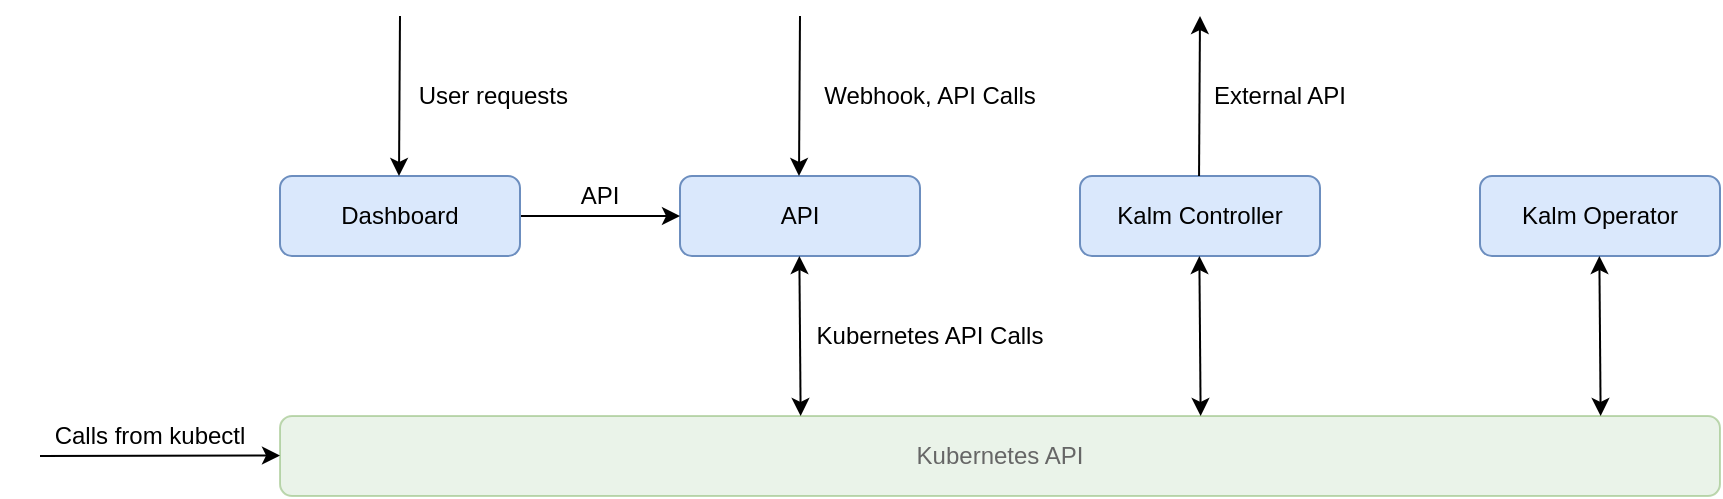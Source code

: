 <mxfile version="14.4.7" type="github">
  <diagram id="dQ7SL4ZZg3dn1iOW7daZ" name="Page-1">
    <mxGraphModel dx="1811" dy="490" grid="1" gridSize="10" guides="1" tooltips="1" connect="1" arrows="1" fold="1" page="1" pageScale="1" pageWidth="827" pageHeight="1169" math="0" shadow="0">
      <root>
        <mxCell id="0" />
        <mxCell id="1" parent="0" />
        <mxCell id="_B06GhfUAiwFSpYhdaKI-18" value="API" style="rounded=1;whiteSpace=wrap;html=1;fillColor=#dae8fc;strokeColor=#6c8ebf;" vertex="1" parent="1">
          <mxGeometry x="280" y="280" width="120" height="40" as="geometry" />
        </mxCell>
        <mxCell id="_B06GhfUAiwFSpYhdaKI-19" value="" style="endArrow=classic;html=1;" edge="1" parent="1">
          <mxGeometry width="50" height="50" relative="1" as="geometry">
            <mxPoint x="340" y="200" as="sourcePoint" />
            <mxPoint x="339.5" y="280" as="targetPoint" />
          </mxGeometry>
        </mxCell>
        <mxCell id="_B06GhfUAiwFSpYhdaKI-20" value="Webhook, API Calls" style="text;html=1;strokeColor=none;fillColor=none;align=center;verticalAlign=middle;whiteSpace=wrap;rounded=0;" vertex="1" parent="1">
          <mxGeometry x="330" y="230" width="150" height="20" as="geometry" />
        </mxCell>
        <mxCell id="_B06GhfUAiwFSpYhdaKI-22" style="edgeStyle=orthogonalEdgeStyle;rounded=0;orthogonalLoop=1;jettySize=auto;html=1;entryX=0;entryY=0.5;entryDx=0;entryDy=0;" edge="1" parent="1" source="_B06GhfUAiwFSpYhdaKI-21" target="_B06GhfUAiwFSpYhdaKI-18">
          <mxGeometry relative="1" as="geometry" />
        </mxCell>
        <mxCell id="_B06GhfUAiwFSpYhdaKI-21" value="Dashboard" style="rounded=1;whiteSpace=wrap;html=1;fillColor=#dae8fc;strokeColor=#6c8ebf;" vertex="1" parent="1">
          <mxGeometry x="80" y="280" width="120" height="40" as="geometry" />
        </mxCell>
        <mxCell id="_B06GhfUAiwFSpYhdaKI-23" value="API" style="text;html=1;strokeColor=none;fillColor=none;align=center;verticalAlign=middle;whiteSpace=wrap;rounded=0;" vertex="1" parent="1">
          <mxGeometry x="220" y="280" width="40" height="20" as="geometry" />
        </mxCell>
        <mxCell id="_B06GhfUAiwFSpYhdaKI-24" value="&lt;p style=&quot;line-height: 120%&quot;&gt;&lt;font color=&quot;#666666&quot;&gt;Kubernetes API&lt;/font&gt;&lt;/p&gt;" style="rounded=1;whiteSpace=wrap;html=1;fillColor=#d5e8d4;strokeColor=#82b366;opacity=50;" vertex="1" parent="1">
          <mxGeometry x="80" y="400" width="720" height="40" as="geometry" />
        </mxCell>
        <mxCell id="_B06GhfUAiwFSpYhdaKI-25" value="Kalm Controller" style="rounded=1;whiteSpace=wrap;html=1;fillColor=#dae8fc;strokeColor=#6c8ebf;" vertex="1" parent="1">
          <mxGeometry x="480" y="280" width="120" height="40" as="geometry" />
        </mxCell>
        <mxCell id="_B06GhfUAiwFSpYhdaKI-26" value="Kalm Operator" style="rounded=1;whiteSpace=wrap;html=1;fillColor=#dae8fc;strokeColor=#6c8ebf;" vertex="1" parent="1">
          <mxGeometry x="680" y="280" width="120" height="40" as="geometry" />
        </mxCell>
        <mxCell id="_B06GhfUAiwFSpYhdaKI-27" value="" style="endArrow=classic;html=1;" edge="1" parent="1">
          <mxGeometry width="50" height="50" relative="1" as="geometry">
            <mxPoint x="140" y="200" as="sourcePoint" />
            <mxPoint x="139.5" y="280" as="targetPoint" />
          </mxGeometry>
        </mxCell>
        <mxCell id="_B06GhfUAiwFSpYhdaKI-28" value="&amp;nbsp;User requests" style="text;html=1;strokeColor=none;fillColor=none;align=center;verticalAlign=middle;whiteSpace=wrap;rounded=0;" vertex="1" parent="1">
          <mxGeometry x="110" y="230" width="150" height="20" as="geometry" />
        </mxCell>
        <mxCell id="_B06GhfUAiwFSpYhdaKI-32" value="" style="endArrow=classic;startArrow=classic;html=1;entryX=0.5;entryY=1;entryDx=0;entryDy=0;exitX=0.362;exitY=0;exitDx=0;exitDy=0;exitPerimeter=0;" edge="1" parent="1">
          <mxGeometry width="50" height="50" relative="1" as="geometry">
            <mxPoint x="540.32" y="400" as="sourcePoint" />
            <mxPoint x="539.68" y="320" as="targetPoint" />
          </mxGeometry>
        </mxCell>
        <mxCell id="_B06GhfUAiwFSpYhdaKI-33" value="" style="endArrow=classic;startArrow=classic;html=1;entryX=0.5;entryY=1;entryDx=0;entryDy=0;exitX=0.362;exitY=0;exitDx=0;exitDy=0;exitPerimeter=0;" edge="1" parent="1">
          <mxGeometry width="50" height="50" relative="1" as="geometry">
            <mxPoint x="740.32" y="400" as="sourcePoint" />
            <mxPoint x="739.68" y="320" as="targetPoint" />
          </mxGeometry>
        </mxCell>
        <mxCell id="_B06GhfUAiwFSpYhdaKI-41" value="" style="endArrow=classic;startArrow=classic;html=1;entryX=0.5;entryY=1;entryDx=0;entryDy=0;exitX=0.362;exitY=0;exitDx=0;exitDy=0;exitPerimeter=0;" edge="1" parent="1">
          <mxGeometry width="50" height="50" relative="1" as="geometry">
            <mxPoint x="340.32" y="400" as="sourcePoint" />
            <mxPoint x="339.68" y="320" as="targetPoint" />
          </mxGeometry>
        </mxCell>
        <mxCell id="_B06GhfUAiwFSpYhdaKI-43" value="" style="endArrow=classic;html=1;" edge="1" parent="1">
          <mxGeometry width="50" height="50" relative="1" as="geometry">
            <mxPoint x="539.52" y="280" as="sourcePoint" />
            <mxPoint x="540" y="200" as="targetPoint" />
          </mxGeometry>
        </mxCell>
        <mxCell id="_B06GhfUAiwFSpYhdaKI-46" value="Kubernetes API Calls" style="text;html=1;strokeColor=none;fillColor=none;align=center;verticalAlign=middle;whiteSpace=wrap;rounded=0;" vertex="1" parent="1">
          <mxGeometry x="310" y="350" width="190" height="20" as="geometry" />
        </mxCell>
        <mxCell id="_B06GhfUAiwFSpYhdaKI-49" value="External API" style="text;html=1;strokeColor=none;fillColor=none;align=center;verticalAlign=middle;whiteSpace=wrap;rounded=0;" vertex="1" parent="1">
          <mxGeometry x="540" y="230" width="80" height="20" as="geometry" />
        </mxCell>
        <mxCell id="_B06GhfUAiwFSpYhdaKI-50" value="" style="endArrow=classic;html=1;" edge="1" parent="1">
          <mxGeometry width="50" height="50" relative="1" as="geometry">
            <mxPoint x="-40" y="420" as="sourcePoint" />
            <mxPoint x="80" y="419.76" as="targetPoint" />
          </mxGeometry>
        </mxCell>
        <mxCell id="_B06GhfUAiwFSpYhdaKI-51" value="Calls from kubectl" style="text;html=1;strokeColor=none;fillColor=none;align=center;verticalAlign=middle;whiteSpace=wrap;rounded=0;" vertex="1" parent="1">
          <mxGeometry x="-60" y="400" width="150" height="20" as="geometry" />
        </mxCell>
      </root>
    </mxGraphModel>
  </diagram>
</mxfile>
